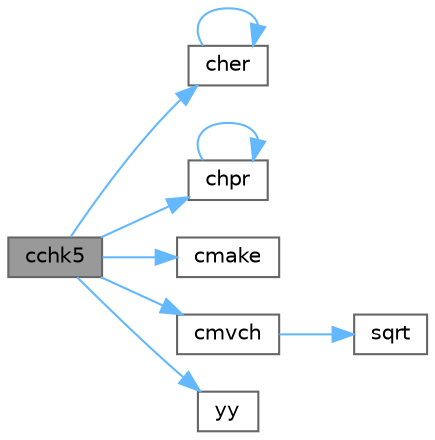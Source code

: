 digraph "cchk5"
{
 // LATEX_PDF_SIZE
  bgcolor="transparent";
  edge [fontname=Helvetica,fontsize=10,labelfontname=Helvetica,labelfontsize=10];
  node [fontname=Helvetica,fontsize=10,shape=box,height=0.2,width=0.4];
  rankdir="LR";
  Node1 [id="Node000001",label="cchk5",height=0.2,width=0.4,color="gray40", fillcolor="grey60", style="filled", fontcolor="black",tooltip=" "];
  Node1 -> Node2 [id="edge9_Node000001_Node000002",color="steelblue1",style="solid",tooltip=" "];
  Node2 [id="Node000002",label="cher",height=0.2,width=0.4,color="grey40", fillcolor="white", style="filled",URL="$bench_2btl_2libs_2_b_l_a_s_2blas_8h.html#a043fc8c7426c498b0f0c805eaecd2211",tooltip=" "];
  Node2 -> Node2 [id="edge10_Node000002_Node000002",color="steelblue1",style="solid",tooltip=" "];
  Node1 -> Node3 [id="edge11_Node000001_Node000003",color="steelblue1",style="solid",tooltip=" "];
  Node3 [id="Node000003",label="chpr",height=0.2,width=0.4,color="grey40", fillcolor="white", style="filled",URL="$bench_2btl_2libs_2_b_l_a_s_2blas_8h.html#ac151a4c779627abab166590fbc2351d6",tooltip=" "];
  Node3 -> Node3 [id="edge12_Node000003_Node000003",color="steelblue1",style="solid",tooltip=" "];
  Node1 -> Node4 [id="edge13_Node000001_Node000004",color="steelblue1",style="solid",tooltip=" "];
  Node4 [id="Node000004",label="cmake",height=0.2,width=0.4,color="grey40", fillcolor="white", style="filled",URL="$cblat2_8f.html#a02c505d1046fe3c18a9f17c1f1dc6b51",tooltip=" "];
  Node1 -> Node5 [id="edge14_Node000001_Node000005",color="steelblue1",style="solid",tooltip=" "];
  Node5 [id="Node000005",label="cmvch",height=0.2,width=0.4,color="grey40", fillcolor="white", style="filled",URL="$cblat2_8f.html#a5b40670e8d60a433919dc70132c4098c",tooltip=" "];
  Node5 -> Node6 [id="edge15_Node000005_Node000006",color="steelblue1",style="solid",tooltip=" "];
  Node6 [id="Node000006",label="sqrt",height=0.2,width=0.4,color="grey40", fillcolor="white", style="filled",URL="$_array_cwise_unary_ops_8h.html#a656b9217a2fcb6de59dc8d1eb3079cc7",tooltip=" "];
  Node1 -> Node7 [id="edge16_Node000001_Node000007",color="steelblue1",style="solid",tooltip=" "];
  Node7 [id="Node000007",label="yy",height=0.2,width=0.4,color="grey40", fillcolor="white", style="filled",URL="$core_2swizzle__2_8inl_8h.html#ad4d826276d84a23b3d6c937b46040636",tooltip=" "];
}
